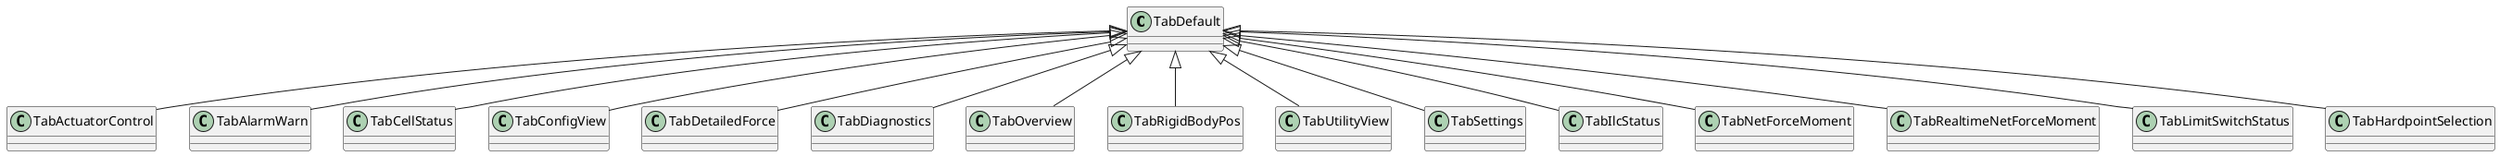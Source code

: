 @startuml
TabDefault <|-- TabActuatorControl
TabDefault <|-- TabAlarmWarn
TabDefault <|-- TabCellStatus
TabDefault <|-- TabConfigView
TabDefault <|-- TabDetailedForce
TabDefault <|-- TabDiagnostics
TabDefault <|-- TabOverview
TabDefault <|-- TabRigidBodyPos
TabDefault <|-- TabUtilityView
TabDefault <|-- TabSettings
TabDefault <|-- TabIlcStatus
TabDefault <|-- TabNetForceMoment
TabDefault <|-- TabRealtimeNetForceMoment
TabDefault <|-- TabLimitSwitchStatus
TabDefault <|-- TabHardpointSelection
@enduml
